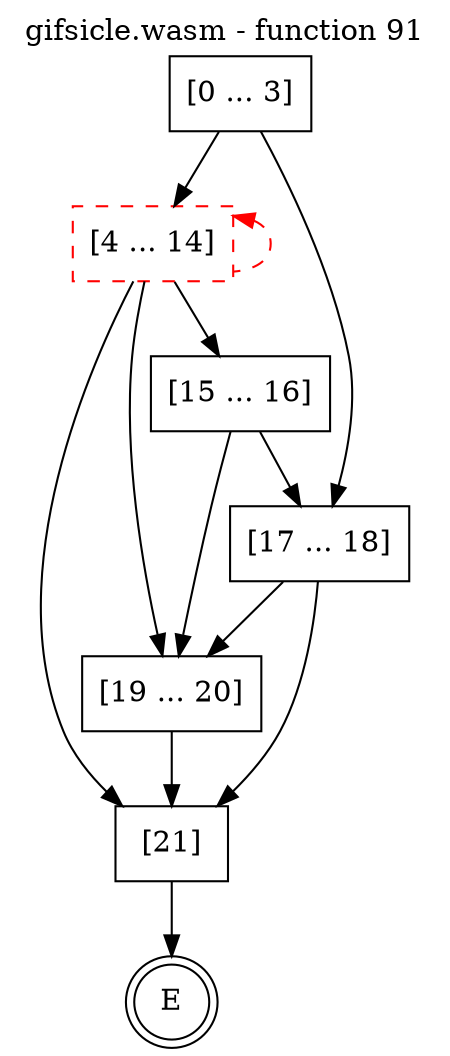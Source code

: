 digraph finite_state_machine {
    label = "gifsicle.wasm - function 91"
    labelloc =  t
    labelfontsize = 16
    labelfontcolor = black
    labelfontname = "Helvetica"
    node [shape = doublecircle]; E ;
    node [shape = box];
    node [shape=box, color=black, style=solid] 0[label="[0 ... 3]"]
    node [shape=box, color=red, style=dashed] 4[label="[4 ... 14]"]
    node [shape=box, color=black, style=solid] 15[label="[15 ... 16]"]
    node [shape=box, color=black, style=solid] 17[label="[17 ... 18]"]
    node [shape=box, color=black, style=solid] 19[label="[19 ... 20]"]
    node [shape=box, color=black, style=solid] 21[label="[21]"]
    0 -> 4;
    0 -> 17;
    4 -> 15;
    4 -> 19;
    4 -> 21;
    4 -> 4[style="dashed" color="red" dir=back];
    15 -> 17;
    15 -> 19;
    17 -> 19;
    17 -> 21;
    19 -> 21;
    21 -> E;
}
